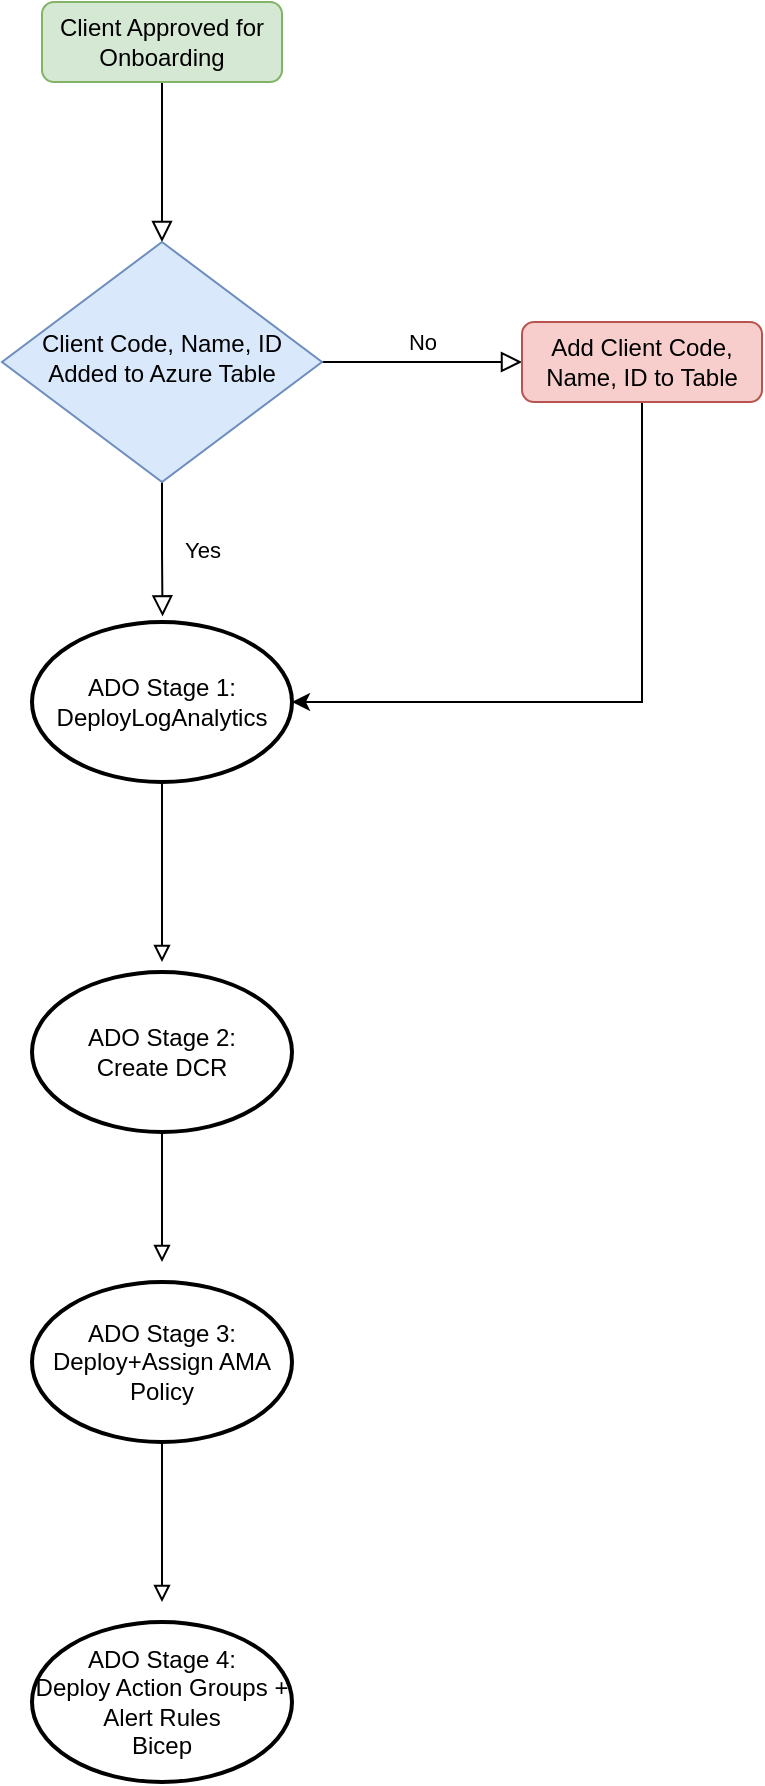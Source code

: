 <mxfile version="21.2.9" type="github">
  <diagram id="C5RBs43oDa-KdzZeNtuy" name="Page-1">
    <mxGraphModel dx="1434" dy="774" grid="1" gridSize="10" guides="1" tooltips="1" connect="1" arrows="1" fold="1" page="1" pageScale="1" pageWidth="827" pageHeight="1169" math="0" shadow="0">
      <root>
        <mxCell id="WIyWlLk6GJQsqaUBKTNV-0" />
        <mxCell id="WIyWlLk6GJQsqaUBKTNV-1" parent="WIyWlLk6GJQsqaUBKTNV-0" />
        <mxCell id="WIyWlLk6GJQsqaUBKTNV-2" value="" style="rounded=0;html=1;jettySize=auto;orthogonalLoop=1;fontSize=11;endArrow=block;endFill=0;endSize=8;strokeWidth=1;shadow=0;labelBackgroundColor=none;edgeStyle=orthogonalEdgeStyle;" parent="WIyWlLk6GJQsqaUBKTNV-1" source="WIyWlLk6GJQsqaUBKTNV-3" target="WIyWlLk6GJQsqaUBKTNV-6" edge="1">
          <mxGeometry relative="1" as="geometry" />
        </mxCell>
        <mxCell id="WIyWlLk6GJQsqaUBKTNV-3" value="Client Approved for Onboarding" style="rounded=1;whiteSpace=wrap;html=1;fontSize=12;glass=0;strokeWidth=1;shadow=0;fillColor=#d5e8d4;strokeColor=#82b366;" parent="WIyWlLk6GJQsqaUBKTNV-1" vertex="1">
          <mxGeometry x="130" y="60" width="120" height="40" as="geometry" />
        </mxCell>
        <mxCell id="WIyWlLk6GJQsqaUBKTNV-4" value="Yes" style="rounded=0;html=1;jettySize=auto;orthogonalLoop=1;fontSize=11;endArrow=block;endFill=0;endSize=8;strokeWidth=1;shadow=0;labelBackgroundColor=none;edgeStyle=orthogonalEdgeStyle;entryX=0.502;entryY=-0.035;entryDx=0;entryDy=0;entryPerimeter=0;" parent="WIyWlLk6GJQsqaUBKTNV-1" source="WIyWlLk6GJQsqaUBKTNV-6" target="lm7munRaRqm2RwD2WOAv-0" edge="1">
          <mxGeometry y="20" relative="1" as="geometry">
            <mxPoint as="offset" />
            <mxPoint x="190" y="340" as="targetPoint" />
          </mxGeometry>
        </mxCell>
        <mxCell id="WIyWlLk6GJQsqaUBKTNV-5" value="No" style="edgeStyle=orthogonalEdgeStyle;rounded=0;html=1;jettySize=auto;orthogonalLoop=1;fontSize=11;endArrow=block;endFill=0;endSize=8;strokeWidth=1;shadow=0;labelBackgroundColor=none;" parent="WIyWlLk6GJQsqaUBKTNV-1" source="WIyWlLk6GJQsqaUBKTNV-6" target="WIyWlLk6GJQsqaUBKTNV-7" edge="1">
          <mxGeometry y="10" relative="1" as="geometry">
            <mxPoint as="offset" />
          </mxGeometry>
        </mxCell>
        <mxCell id="WIyWlLk6GJQsqaUBKTNV-6" value="Client Code, Name, ID Added to Azure Table" style="rhombus;whiteSpace=wrap;html=1;shadow=0;fontFamily=Helvetica;fontSize=12;align=center;strokeWidth=1;spacing=6;spacingTop=-4;fillColor=#dae8fc;strokeColor=#6c8ebf;" parent="WIyWlLk6GJQsqaUBKTNV-1" vertex="1">
          <mxGeometry x="110" y="180" width="160" height="120" as="geometry" />
        </mxCell>
        <mxCell id="lm7munRaRqm2RwD2WOAv-2" style="edgeStyle=orthogonalEdgeStyle;rounded=0;orthogonalLoop=1;jettySize=auto;html=1;entryX=1;entryY=0.5;entryDx=0;entryDy=0;entryPerimeter=0;" parent="WIyWlLk6GJQsqaUBKTNV-1" source="WIyWlLk6GJQsqaUBKTNV-7" target="lm7munRaRqm2RwD2WOAv-0" edge="1">
          <mxGeometry relative="1" as="geometry">
            <mxPoint x="430" y="310" as="targetPoint" />
            <Array as="points">
              <mxPoint x="430" y="410" />
            </Array>
          </mxGeometry>
        </mxCell>
        <mxCell id="WIyWlLk6GJQsqaUBKTNV-7" value="Add Client Code, Name, ID to Table" style="rounded=1;whiteSpace=wrap;html=1;fontSize=12;glass=0;strokeWidth=1;shadow=0;fillColor=#f8cecc;strokeColor=#b85450;" parent="WIyWlLk6GJQsqaUBKTNV-1" vertex="1">
          <mxGeometry x="370" y="220" width="120" height="40" as="geometry" />
        </mxCell>
        <mxCell id="1gtj6v0jHGoqMLlhBnEK-0" style="edgeStyle=orthogonalEdgeStyle;rounded=0;orthogonalLoop=1;jettySize=auto;html=1;exitX=0.5;exitY=1;exitDx=0;exitDy=0;exitPerimeter=0;endArrow=block;endFill=0;" edge="1" parent="WIyWlLk6GJQsqaUBKTNV-1" source="lm7munRaRqm2RwD2WOAv-0">
          <mxGeometry relative="1" as="geometry">
            <mxPoint x="190" y="540" as="targetPoint" />
          </mxGeometry>
        </mxCell>
        <mxCell id="lm7munRaRqm2RwD2WOAv-0" value="&lt;div&gt;ADO Stage 1: &lt;br&gt;&lt;/div&gt;&lt;div&gt;DeployLogAnalytics&lt;br&gt;&lt;/div&gt;" style="strokeWidth=2;html=1;shape=mxgraph.flowchart.start_1;whiteSpace=wrap;" parent="WIyWlLk6GJQsqaUBKTNV-1" vertex="1">
          <mxGeometry x="125" y="370" width="130" height="80" as="geometry" />
        </mxCell>
        <mxCell id="1gtj6v0jHGoqMLlhBnEK-3" style="edgeStyle=orthogonalEdgeStyle;rounded=0;orthogonalLoop=1;jettySize=auto;html=1;exitX=0.5;exitY=1;exitDx=0;exitDy=0;exitPerimeter=0;endArrow=block;endFill=0;" edge="1" parent="WIyWlLk6GJQsqaUBKTNV-1" source="1gtj6v0jHGoqMLlhBnEK-1">
          <mxGeometry relative="1" as="geometry">
            <mxPoint x="190" y="690" as="targetPoint" />
          </mxGeometry>
        </mxCell>
        <mxCell id="1gtj6v0jHGoqMLlhBnEK-1" value="&lt;div&gt;ADO Stage 2: &lt;br&gt;&lt;/div&gt;&lt;div&gt;Create DCR&lt;br&gt;&lt;/div&gt;" style="strokeWidth=2;html=1;shape=mxgraph.flowchart.start_1;whiteSpace=wrap;" vertex="1" parent="WIyWlLk6GJQsqaUBKTNV-1">
          <mxGeometry x="125" y="545" width="130" height="80" as="geometry" />
        </mxCell>
        <mxCell id="1gtj6v0jHGoqMLlhBnEK-4" style="edgeStyle=orthogonalEdgeStyle;rounded=0;orthogonalLoop=1;jettySize=auto;html=1;exitX=0.5;exitY=1;exitDx=0;exitDy=0;exitPerimeter=0;endArrow=block;endFill=0;" edge="1" parent="WIyWlLk6GJQsqaUBKTNV-1" source="1gtj6v0jHGoqMLlhBnEK-2">
          <mxGeometry relative="1" as="geometry">
            <mxPoint x="190" y="860" as="targetPoint" />
          </mxGeometry>
        </mxCell>
        <mxCell id="1gtj6v0jHGoqMLlhBnEK-2" value="&lt;div&gt;ADO Stage 3: &lt;br&gt;&lt;/div&gt;&lt;div&gt;Deploy+Assign AMA Policy&lt;br&gt;&lt;/div&gt;" style="strokeWidth=2;html=1;shape=mxgraph.flowchart.start_1;whiteSpace=wrap;" vertex="1" parent="WIyWlLk6GJQsqaUBKTNV-1">
          <mxGeometry x="125" y="700" width="130" height="80" as="geometry" />
        </mxCell>
        <mxCell id="1gtj6v0jHGoqMLlhBnEK-5" value="&lt;div&gt;ADO Stage 4: &lt;br&gt;&lt;/div&gt;&lt;div&gt;Deploy Action Groups + &lt;br&gt;&lt;/div&gt;&lt;div&gt;Alert Rules &lt;br&gt;&lt;/div&gt;&lt;div&gt;Bicep&lt;br&gt;&lt;/div&gt;" style="strokeWidth=2;html=1;shape=mxgraph.flowchart.start_1;whiteSpace=wrap;" vertex="1" parent="WIyWlLk6GJQsqaUBKTNV-1">
          <mxGeometry x="125" y="870" width="130" height="80" as="geometry" />
        </mxCell>
      </root>
    </mxGraphModel>
  </diagram>
</mxfile>
